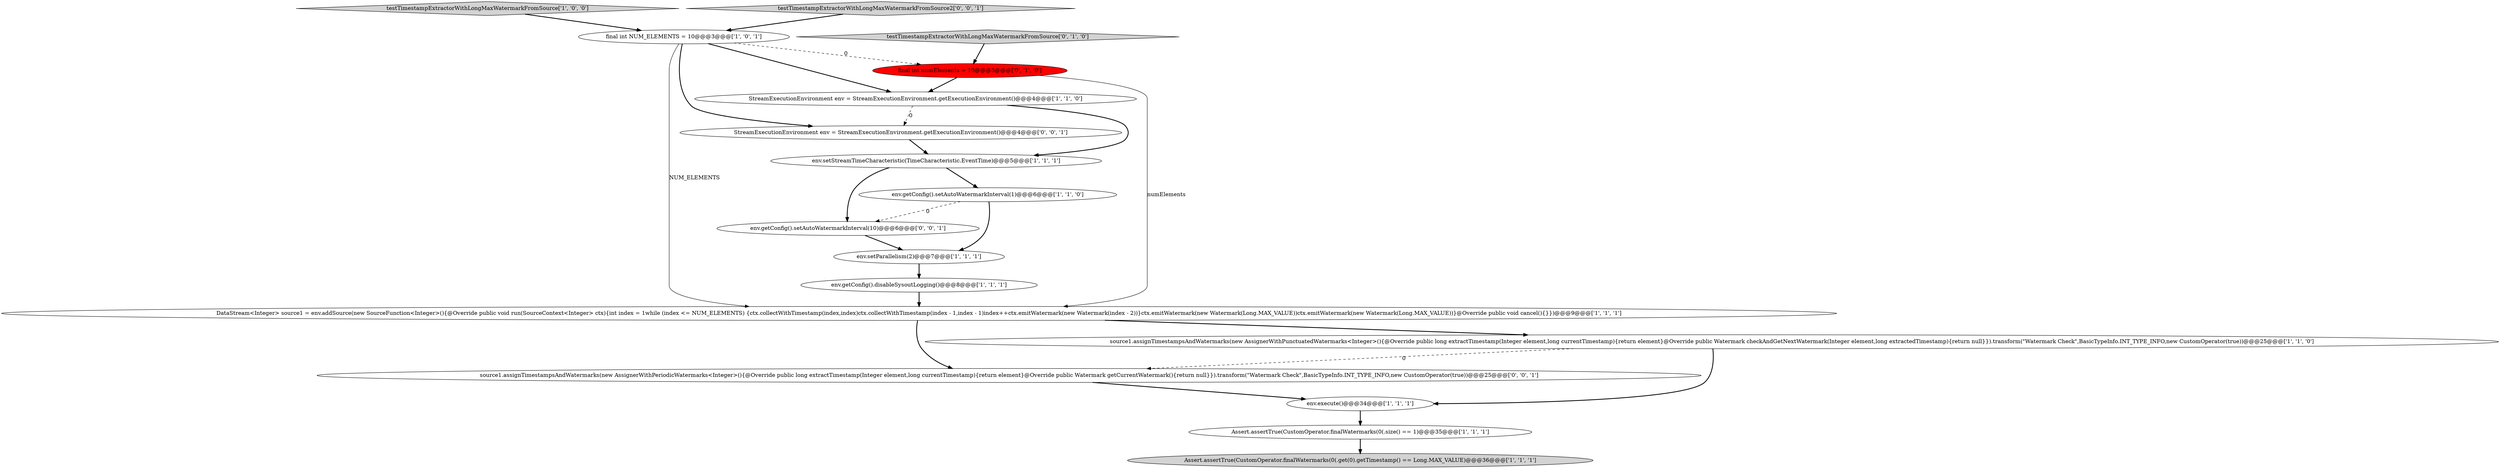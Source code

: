 digraph {
2 [style = filled, label = "testTimestampExtractorWithLongMaxWatermarkFromSource['1', '0', '0']", fillcolor = lightgray, shape = diamond image = "AAA0AAABBB1BBB"];
5 [style = filled, label = "env.getConfig().disableSysoutLogging()@@@8@@@['1', '1', '1']", fillcolor = white, shape = ellipse image = "AAA0AAABBB1BBB"];
15 [style = filled, label = "source1.assignTimestampsAndWatermarks(new AssignerWithPeriodicWatermarks<Integer>(){@Override public long extractTimestamp(Integer element,long currentTimestamp){return element}@Override public Watermark getCurrentWatermark(){return null}}).transform(\"Watermark Check\",BasicTypeInfo.INT_TYPE_INFO,new CustomOperator(true))@@@25@@@['0', '0', '1']", fillcolor = white, shape = ellipse image = "AAA0AAABBB3BBB"];
13 [style = filled, label = "final int numElements = 10@@@3@@@['0', '1', '0']", fillcolor = red, shape = ellipse image = "AAA1AAABBB2BBB"];
11 [style = filled, label = "env.setParallelism(2)@@@7@@@['1', '1', '1']", fillcolor = white, shape = ellipse image = "AAA0AAABBB1BBB"];
0 [style = filled, label = "source1.assignTimestampsAndWatermarks(new AssignerWithPunctuatedWatermarks<Integer>(){@Override public long extractTimestamp(Integer element,long currentTimestamp){return element}@Override public Watermark checkAndGetNextWatermark(Integer element,long extractedTimestamp){return null}}).transform(\"Watermark Check\",BasicTypeInfo.INT_TYPE_INFO,new CustomOperator(true))@@@25@@@['1', '1', '0']", fillcolor = white, shape = ellipse image = "AAA0AAABBB1BBB"];
8 [style = filled, label = "env.getConfig().setAutoWatermarkInterval(1)@@@6@@@['1', '1', '0']", fillcolor = white, shape = ellipse image = "AAA0AAABBB1BBB"];
12 [style = filled, label = "testTimestampExtractorWithLongMaxWatermarkFromSource['0', '1', '0']", fillcolor = lightgray, shape = diamond image = "AAA0AAABBB2BBB"];
14 [style = filled, label = "testTimestampExtractorWithLongMaxWatermarkFromSource2['0', '0', '1']", fillcolor = lightgray, shape = diamond image = "AAA0AAABBB3BBB"];
3 [style = filled, label = "env.execute()@@@34@@@['1', '1', '1']", fillcolor = white, shape = ellipse image = "AAA0AAABBB1BBB"];
6 [style = filled, label = "DataStream<Integer> source1 = env.addSource(new SourceFunction<Integer>(){@Override public void run(SourceContext<Integer> ctx){int index = 1while (index <= NUM_ELEMENTS) {ctx.collectWithTimestamp(index,index)ctx.collectWithTimestamp(index - 1,index - 1)index++ctx.emitWatermark(new Watermark(index - 2))}ctx.emitWatermark(new Watermark(Long.MAX_VALUE))ctx.emitWatermark(new Watermark(Long.MAX_VALUE))}@Override public void cancel(){}})@@@9@@@['1', '1', '1']", fillcolor = white, shape = ellipse image = "AAA0AAABBB1BBB"];
9 [style = filled, label = "Assert.assertTrue(CustomOperator.finalWatermarks(0(.get(0).getTimestamp() == Long.MAX_VALUE)@@@36@@@['1', '1', '1']", fillcolor = lightgray, shape = ellipse image = "AAA0AAABBB1BBB"];
16 [style = filled, label = "StreamExecutionEnvironment env = StreamExecutionEnvironment.getExecutionEnvironment()@@@4@@@['0', '0', '1']", fillcolor = white, shape = ellipse image = "AAA0AAABBB3BBB"];
4 [style = filled, label = "final int NUM_ELEMENTS = 10@@@3@@@['1', '0', '1']", fillcolor = white, shape = ellipse image = "AAA0AAABBB1BBB"];
7 [style = filled, label = "env.setStreamTimeCharacteristic(TimeCharacteristic.EventTime)@@@5@@@['1', '1', '1']", fillcolor = white, shape = ellipse image = "AAA0AAABBB1BBB"];
10 [style = filled, label = "StreamExecutionEnvironment env = StreamExecutionEnvironment.getExecutionEnvironment()@@@4@@@['1', '1', '0']", fillcolor = white, shape = ellipse image = "AAA0AAABBB1BBB"];
1 [style = filled, label = "Assert.assertTrue(CustomOperator.finalWatermarks(0(.size() == 1)@@@35@@@['1', '1', '1']", fillcolor = white, shape = ellipse image = "AAA0AAABBB1BBB"];
17 [style = filled, label = "env.getConfig().setAutoWatermarkInterval(10)@@@6@@@['0', '0', '1']", fillcolor = white, shape = ellipse image = "AAA0AAABBB3BBB"];
0->3 [style = bold, label=""];
4->10 [style = bold, label=""];
13->10 [style = bold, label=""];
13->6 [style = solid, label="numElements"];
7->17 [style = bold, label=""];
3->1 [style = bold, label=""];
16->7 [style = bold, label=""];
0->15 [style = dashed, label="0"];
6->0 [style = bold, label=""];
7->8 [style = bold, label=""];
15->3 [style = bold, label=""];
2->4 [style = bold, label=""];
10->7 [style = bold, label=""];
6->15 [style = bold, label=""];
1->9 [style = bold, label=""];
12->13 [style = bold, label=""];
11->5 [style = bold, label=""];
5->6 [style = bold, label=""];
8->17 [style = dashed, label="0"];
4->6 [style = solid, label="NUM_ELEMENTS"];
10->16 [style = dashed, label="0"];
4->13 [style = dashed, label="0"];
8->11 [style = bold, label=""];
4->16 [style = bold, label=""];
14->4 [style = bold, label=""];
17->11 [style = bold, label=""];
}
